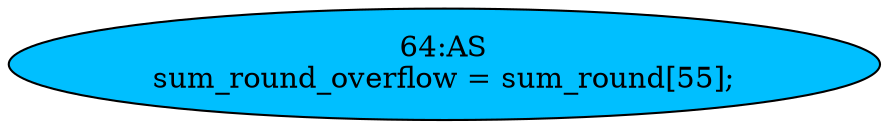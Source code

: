 strict digraph "" {
	node [label="\N"];
	"64:AS"	 [ast="<pyverilog.vparser.ast.Assign object at 0x7f0fff3d2b50>",
		def_var="['sum_round_overflow']",
		fillcolor=deepskyblue,
		label="64:AS
sum_round_overflow = sum_round[55];",
		statements="[]",
		style=filled,
		typ=Assign,
		use_var="['sum_round']"];
}
